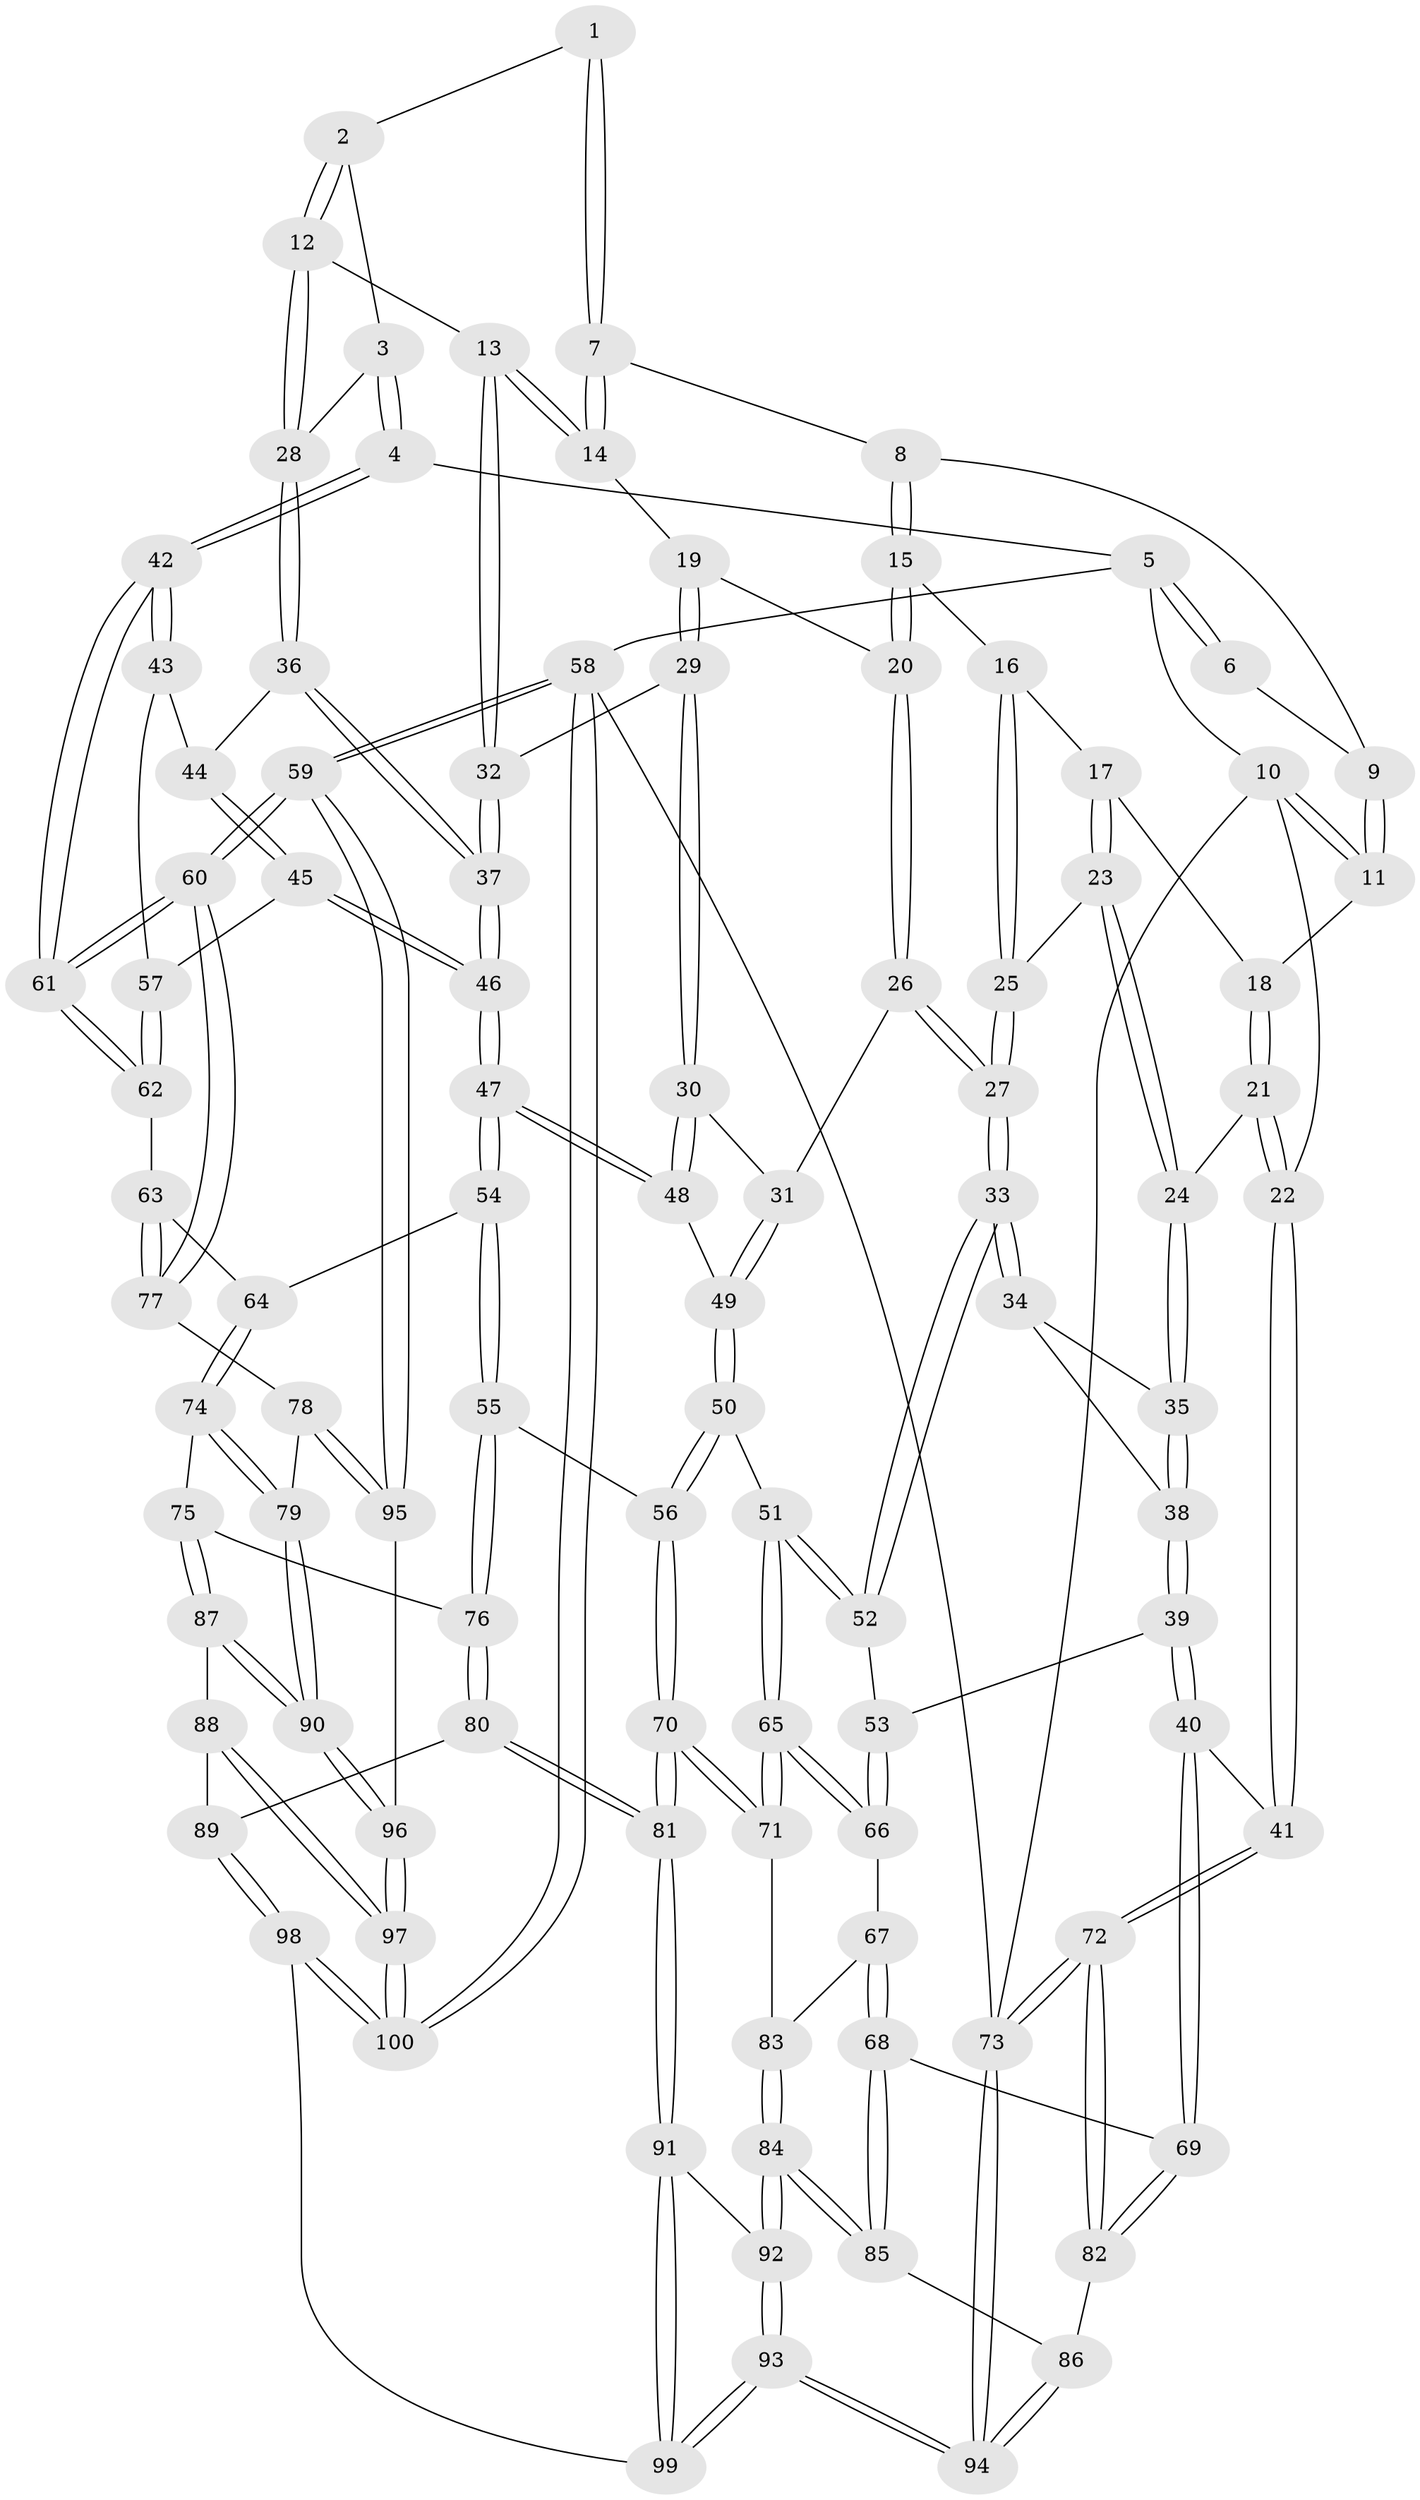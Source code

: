 // Generated by graph-tools (version 1.1) at 2025/00/03/09/25 05:00:43]
// undirected, 100 vertices, 247 edges
graph export_dot {
graph [start="1"]
  node [color=gray90,style=filled];
  1 [pos="+0.6681915304214436+0.11218680797041876"];
  2 [pos="+0.6850879788316765+0.11584608533861344"];
  3 [pos="+1+0.0515845336283363"];
  4 [pos="+1+0"];
  5 [pos="+1+0"];
  6 [pos="+0.6120694779351774+0"];
  7 [pos="+0.6181374368866359+0.14180568155524131"];
  8 [pos="+0.46710310522055465+0.036268795927970165"];
  9 [pos="+0.44052227385506154+0"];
  10 [pos="+0+0"];
  11 [pos="+0.03433289707329623+0"];
  12 [pos="+0.714969702378559+0.28318902191274037"];
  13 [pos="+0.6909136535341601+0.280672532280177"];
  14 [pos="+0.6272356301145928+0.2702933940886364"];
  15 [pos="+0.4469806674875688+0.19992376771377185"];
  16 [pos="+0.38574065953608666+0.21235963879849934"];
  17 [pos="+0.1795857539097887+0.15856095743606774"];
  18 [pos="+0.1425323533022341+0.07837052594331834"];
  19 [pos="+0.6024436157133064+0.2784550356623473"];
  20 [pos="+0.4609962789920163+0.22189752774915172"];
  21 [pos="+0.03375918905420796+0.2995796415484744"];
  22 [pos="+0+0.37830304853697294"];
  23 [pos="+0.18824682159550282+0.27260056614308287"];
  24 [pos="+0.1730874841745758+0.3045040479652053"];
  25 [pos="+0.3083895175729158+0.3152915840476029"];
  26 [pos="+0.4046022562654523+0.4250551656022764"];
  27 [pos="+0.38937061498213754+0.428892026208417"];
  28 [pos="+0.7473442347654101+0.29164326911861893"];
  29 [pos="+0.5431199924789858+0.42338870426643027"];
  30 [pos="+0.5213900489019112+0.4349142243771747"];
  31 [pos="+0.4734675879620639+0.4452257219042241"];
  32 [pos="+0.618056079244019+0.44893926006055807"];
  33 [pos="+0.3742153588311689+0.44222784080718724"];
  34 [pos="+0.3293856877080828+0.4317920102152944"];
  35 [pos="+0.16787294981939727+0.3354275014656287"];
  36 [pos="+0.7673403045036444+0.37425813882620584"];
  37 [pos="+0.654657731210894+0.4659349179505539"];
  38 [pos="+0.12156616666559328+0.44368667562531117"];
  39 [pos="+0.0601006527192373+0.5301271347748624"];
  40 [pos="+0+0.5482727160248607"];
  41 [pos="+0+0.541397970657565"];
  42 [pos="+1+0.46201239277041284"];
  43 [pos="+1+0.46332666645275566"];
  44 [pos="+0.7822832530566777+0.38983866892037494"];
  45 [pos="+0.7763409735015852+0.5758639743563801"];
  46 [pos="+0.6755948482338937+0.5792884368391155"];
  47 [pos="+0.6473095366551254+0.6033350899452141"];
  48 [pos="+0.5996232882984839+0.5756535312678907"];
  49 [pos="+0.49406111601020763+0.5673030138310861"];
  50 [pos="+0.47888310831759867+0.5996325871623329"];
  51 [pos="+0.3473022160529328+0.6197278450043329"];
  52 [pos="+0.31654150877343157+0.5600621227593567"];
  53 [pos="+0.11074815145211814+0.5571323417276229"];
  54 [pos="+0.6202100569812662+0.6838137102239549"];
  55 [pos="+0.586002637518201+0.7121027764934784"];
  56 [pos="+0.5318903370016734+0.6959046669817014"];
  57 [pos="+0.7807789331841459+0.5783570498536013"];
  58 [pos="+1+1"];
  59 [pos="+1+1"];
  60 [pos="+1+0.9707935066727144"];
  61 [pos="+1+0.6279407438392444"];
  62 [pos="+0.8357747822041541+0.6873134044599796"];
  63 [pos="+0.8186257705109161+0.7236452749793842"];
  64 [pos="+0.7525990060501325+0.7440078880276451"];
  65 [pos="+0.34749538167787214+0.7476415441549632"];
  66 [pos="+0.18459700390664038+0.7047527754844084"];
  67 [pos="+0.14784734971736857+0.7730126529570482"];
  68 [pos="+0.09570334735712971+0.7987063100489796"];
  69 [pos="+0.0790564979080735+0.7906372930904776"];
  70 [pos="+0.3504786237597617+0.7527245442173629"];
  71 [pos="+0.3496857201668977+0.7518837102154431"];
  72 [pos="+0+1"];
  73 [pos="+0+1"];
  74 [pos="+0.724147657188434+0.8109219706451201"];
  75 [pos="+0.5929082608910864+0.7894775722711239"];
  76 [pos="+0.5857736736873276+0.7692628231488384"];
  77 [pos="+0.8660269097188046+0.8311762591773894"];
  78 [pos="+0.8241501072172437+0.8638628337321946"];
  79 [pos="+0.7344826120916036+0.8981897522661486"];
  80 [pos="+0.4306265468532206+0.8380089554206974"];
  81 [pos="+0.36855457920892254+0.8149024721422277"];
  82 [pos="+0+0.8698768434128419"];
  83 [pos="+0.20797150054898514+0.8228452802837694"];
  84 [pos="+0.19238047077529272+0.9289835047523639"];
  85 [pos="+0.10448539611938941+0.8480037665870931"];
  86 [pos="+0.09150000537387172+0.8610166213674472"];
  87 [pos="+0.5940397819279154+0.8168341134802055"];
  88 [pos="+0.5149534433970965+0.8860165567211662"];
  89 [pos="+0.47321814399885653+0.8778829252929105"];
  90 [pos="+0.6831836806783664+0.9731351168003716"];
  91 [pos="+0.36290689846032126+0.8289227128927851"];
  92 [pos="+0.19340505067579034+0.9314739327234484"];
  93 [pos="+0.16626065580291258+1"];
  94 [pos="+0+1"];
  95 [pos="+0.8471196300186729+0.9586193587877886"];
  96 [pos="+0.6753588438285725+1"];
  97 [pos="+0.6454646281117467+1"];
  98 [pos="+0.4203361544737061+1"];
  99 [pos="+0.3660068381558885+1"];
  100 [pos="+0.622668655934177+1"];
  1 -- 2;
  1 -- 7;
  1 -- 7;
  2 -- 3;
  2 -- 12;
  2 -- 12;
  3 -- 4;
  3 -- 4;
  3 -- 28;
  4 -- 5;
  4 -- 42;
  4 -- 42;
  5 -- 6;
  5 -- 6;
  5 -- 10;
  5 -- 58;
  6 -- 9;
  7 -- 8;
  7 -- 14;
  7 -- 14;
  8 -- 9;
  8 -- 15;
  8 -- 15;
  9 -- 11;
  9 -- 11;
  10 -- 11;
  10 -- 11;
  10 -- 22;
  10 -- 73;
  11 -- 18;
  12 -- 13;
  12 -- 28;
  12 -- 28;
  13 -- 14;
  13 -- 14;
  13 -- 32;
  13 -- 32;
  14 -- 19;
  15 -- 16;
  15 -- 20;
  15 -- 20;
  16 -- 17;
  16 -- 25;
  16 -- 25;
  17 -- 18;
  17 -- 23;
  17 -- 23;
  18 -- 21;
  18 -- 21;
  19 -- 20;
  19 -- 29;
  19 -- 29;
  20 -- 26;
  20 -- 26;
  21 -- 22;
  21 -- 22;
  21 -- 24;
  22 -- 41;
  22 -- 41;
  23 -- 24;
  23 -- 24;
  23 -- 25;
  24 -- 35;
  24 -- 35;
  25 -- 27;
  25 -- 27;
  26 -- 27;
  26 -- 27;
  26 -- 31;
  27 -- 33;
  27 -- 33;
  28 -- 36;
  28 -- 36;
  29 -- 30;
  29 -- 30;
  29 -- 32;
  30 -- 31;
  30 -- 48;
  30 -- 48;
  31 -- 49;
  31 -- 49;
  32 -- 37;
  32 -- 37;
  33 -- 34;
  33 -- 34;
  33 -- 52;
  33 -- 52;
  34 -- 35;
  34 -- 38;
  35 -- 38;
  35 -- 38;
  36 -- 37;
  36 -- 37;
  36 -- 44;
  37 -- 46;
  37 -- 46;
  38 -- 39;
  38 -- 39;
  39 -- 40;
  39 -- 40;
  39 -- 53;
  40 -- 41;
  40 -- 69;
  40 -- 69;
  41 -- 72;
  41 -- 72;
  42 -- 43;
  42 -- 43;
  42 -- 61;
  42 -- 61;
  43 -- 44;
  43 -- 57;
  44 -- 45;
  44 -- 45;
  45 -- 46;
  45 -- 46;
  45 -- 57;
  46 -- 47;
  46 -- 47;
  47 -- 48;
  47 -- 48;
  47 -- 54;
  47 -- 54;
  48 -- 49;
  49 -- 50;
  49 -- 50;
  50 -- 51;
  50 -- 56;
  50 -- 56;
  51 -- 52;
  51 -- 52;
  51 -- 65;
  51 -- 65;
  52 -- 53;
  53 -- 66;
  53 -- 66;
  54 -- 55;
  54 -- 55;
  54 -- 64;
  55 -- 56;
  55 -- 76;
  55 -- 76;
  56 -- 70;
  56 -- 70;
  57 -- 62;
  57 -- 62;
  58 -- 59;
  58 -- 59;
  58 -- 100;
  58 -- 100;
  58 -- 73;
  59 -- 60;
  59 -- 60;
  59 -- 95;
  59 -- 95;
  60 -- 61;
  60 -- 61;
  60 -- 77;
  60 -- 77;
  61 -- 62;
  61 -- 62;
  62 -- 63;
  63 -- 64;
  63 -- 77;
  63 -- 77;
  64 -- 74;
  64 -- 74;
  65 -- 66;
  65 -- 66;
  65 -- 71;
  65 -- 71;
  66 -- 67;
  67 -- 68;
  67 -- 68;
  67 -- 83;
  68 -- 69;
  68 -- 85;
  68 -- 85;
  69 -- 82;
  69 -- 82;
  70 -- 71;
  70 -- 71;
  70 -- 81;
  70 -- 81;
  71 -- 83;
  72 -- 73;
  72 -- 73;
  72 -- 82;
  72 -- 82;
  73 -- 94;
  73 -- 94;
  74 -- 75;
  74 -- 79;
  74 -- 79;
  75 -- 76;
  75 -- 87;
  75 -- 87;
  76 -- 80;
  76 -- 80;
  77 -- 78;
  78 -- 79;
  78 -- 95;
  78 -- 95;
  79 -- 90;
  79 -- 90;
  80 -- 81;
  80 -- 81;
  80 -- 89;
  81 -- 91;
  81 -- 91;
  82 -- 86;
  83 -- 84;
  83 -- 84;
  84 -- 85;
  84 -- 85;
  84 -- 92;
  84 -- 92;
  85 -- 86;
  86 -- 94;
  86 -- 94;
  87 -- 88;
  87 -- 90;
  87 -- 90;
  88 -- 89;
  88 -- 97;
  88 -- 97;
  89 -- 98;
  89 -- 98;
  90 -- 96;
  90 -- 96;
  91 -- 92;
  91 -- 99;
  91 -- 99;
  92 -- 93;
  92 -- 93;
  93 -- 94;
  93 -- 94;
  93 -- 99;
  93 -- 99;
  95 -- 96;
  96 -- 97;
  96 -- 97;
  97 -- 100;
  97 -- 100;
  98 -- 99;
  98 -- 100;
  98 -- 100;
}
